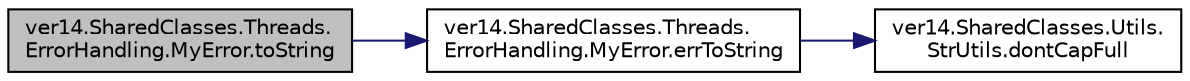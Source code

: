 digraph "ver14.SharedClasses.Threads.ErrorHandling.MyError.toString"
{
 // LATEX_PDF_SIZE
  edge [fontname="Helvetica",fontsize="10",labelfontname="Helvetica",labelfontsize="10"];
  node [fontname="Helvetica",fontsize="10",shape=record];
  rankdir="LR";
  Node1 [label="ver14.SharedClasses.Threads.\lErrorHandling.MyError.toString",height=0.2,width=0.4,color="black", fillcolor="grey75", style="filled", fontcolor="black",tooltip=" "];
  Node1 -> Node2 [color="midnightblue",fontsize="10",style="solid"];
  Node2 [label="ver14.SharedClasses.Threads.\lErrorHandling.MyError.errToString",height=0.2,width=0.4,color="black", fillcolor="white", style="filled",URL="$classver14_1_1_shared_classes_1_1_threads_1_1_error_handling_1_1_my_error.html#aafdaf5936a8855692b308d39a78a5c60",tooltip=" "];
  Node2 -> Node3 [color="midnightblue",fontsize="10",style="solid"];
  Node3 [label="ver14.SharedClasses.Utils.\lStrUtils.dontCapFull",height=0.2,width=0.4,color="black", fillcolor="white", style="filled",URL="$classver14_1_1_shared_classes_1_1_utils_1_1_str_utils.html#a8ff5ddd8605e8ce7f7f1132a9ac7c775",tooltip=" "];
}
